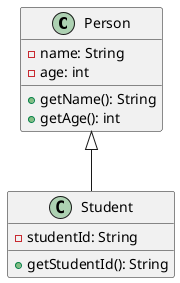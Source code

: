 @startuml
class Person {
  -name: String
  -age: int
  +getName(): String
  +getAge(): int
}

class Student {
  -studentId: String
  +getStudentId(): String
}

Person <|-- Student

@enduml